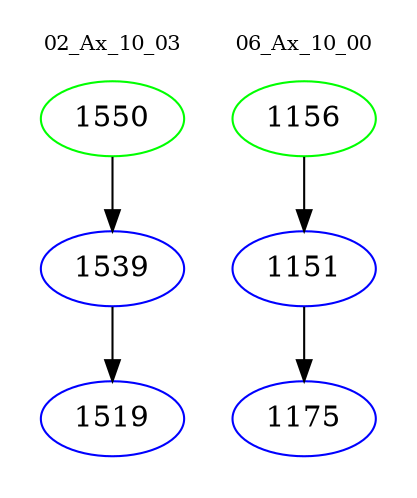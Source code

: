 digraph{
subgraph cluster_0 {
color = white
label = "02_Ax_10_03";
fontsize=10;
T0_1550 [label="1550", color="green"]
T0_1550 -> T0_1539 [color="black"]
T0_1539 [label="1539", color="blue"]
T0_1539 -> T0_1519 [color="black"]
T0_1519 [label="1519", color="blue"]
}
subgraph cluster_1 {
color = white
label = "06_Ax_10_00";
fontsize=10;
T1_1156 [label="1156", color="green"]
T1_1156 -> T1_1151 [color="black"]
T1_1151 [label="1151", color="blue"]
T1_1151 -> T1_1175 [color="black"]
T1_1175 [label="1175", color="blue"]
}
}
